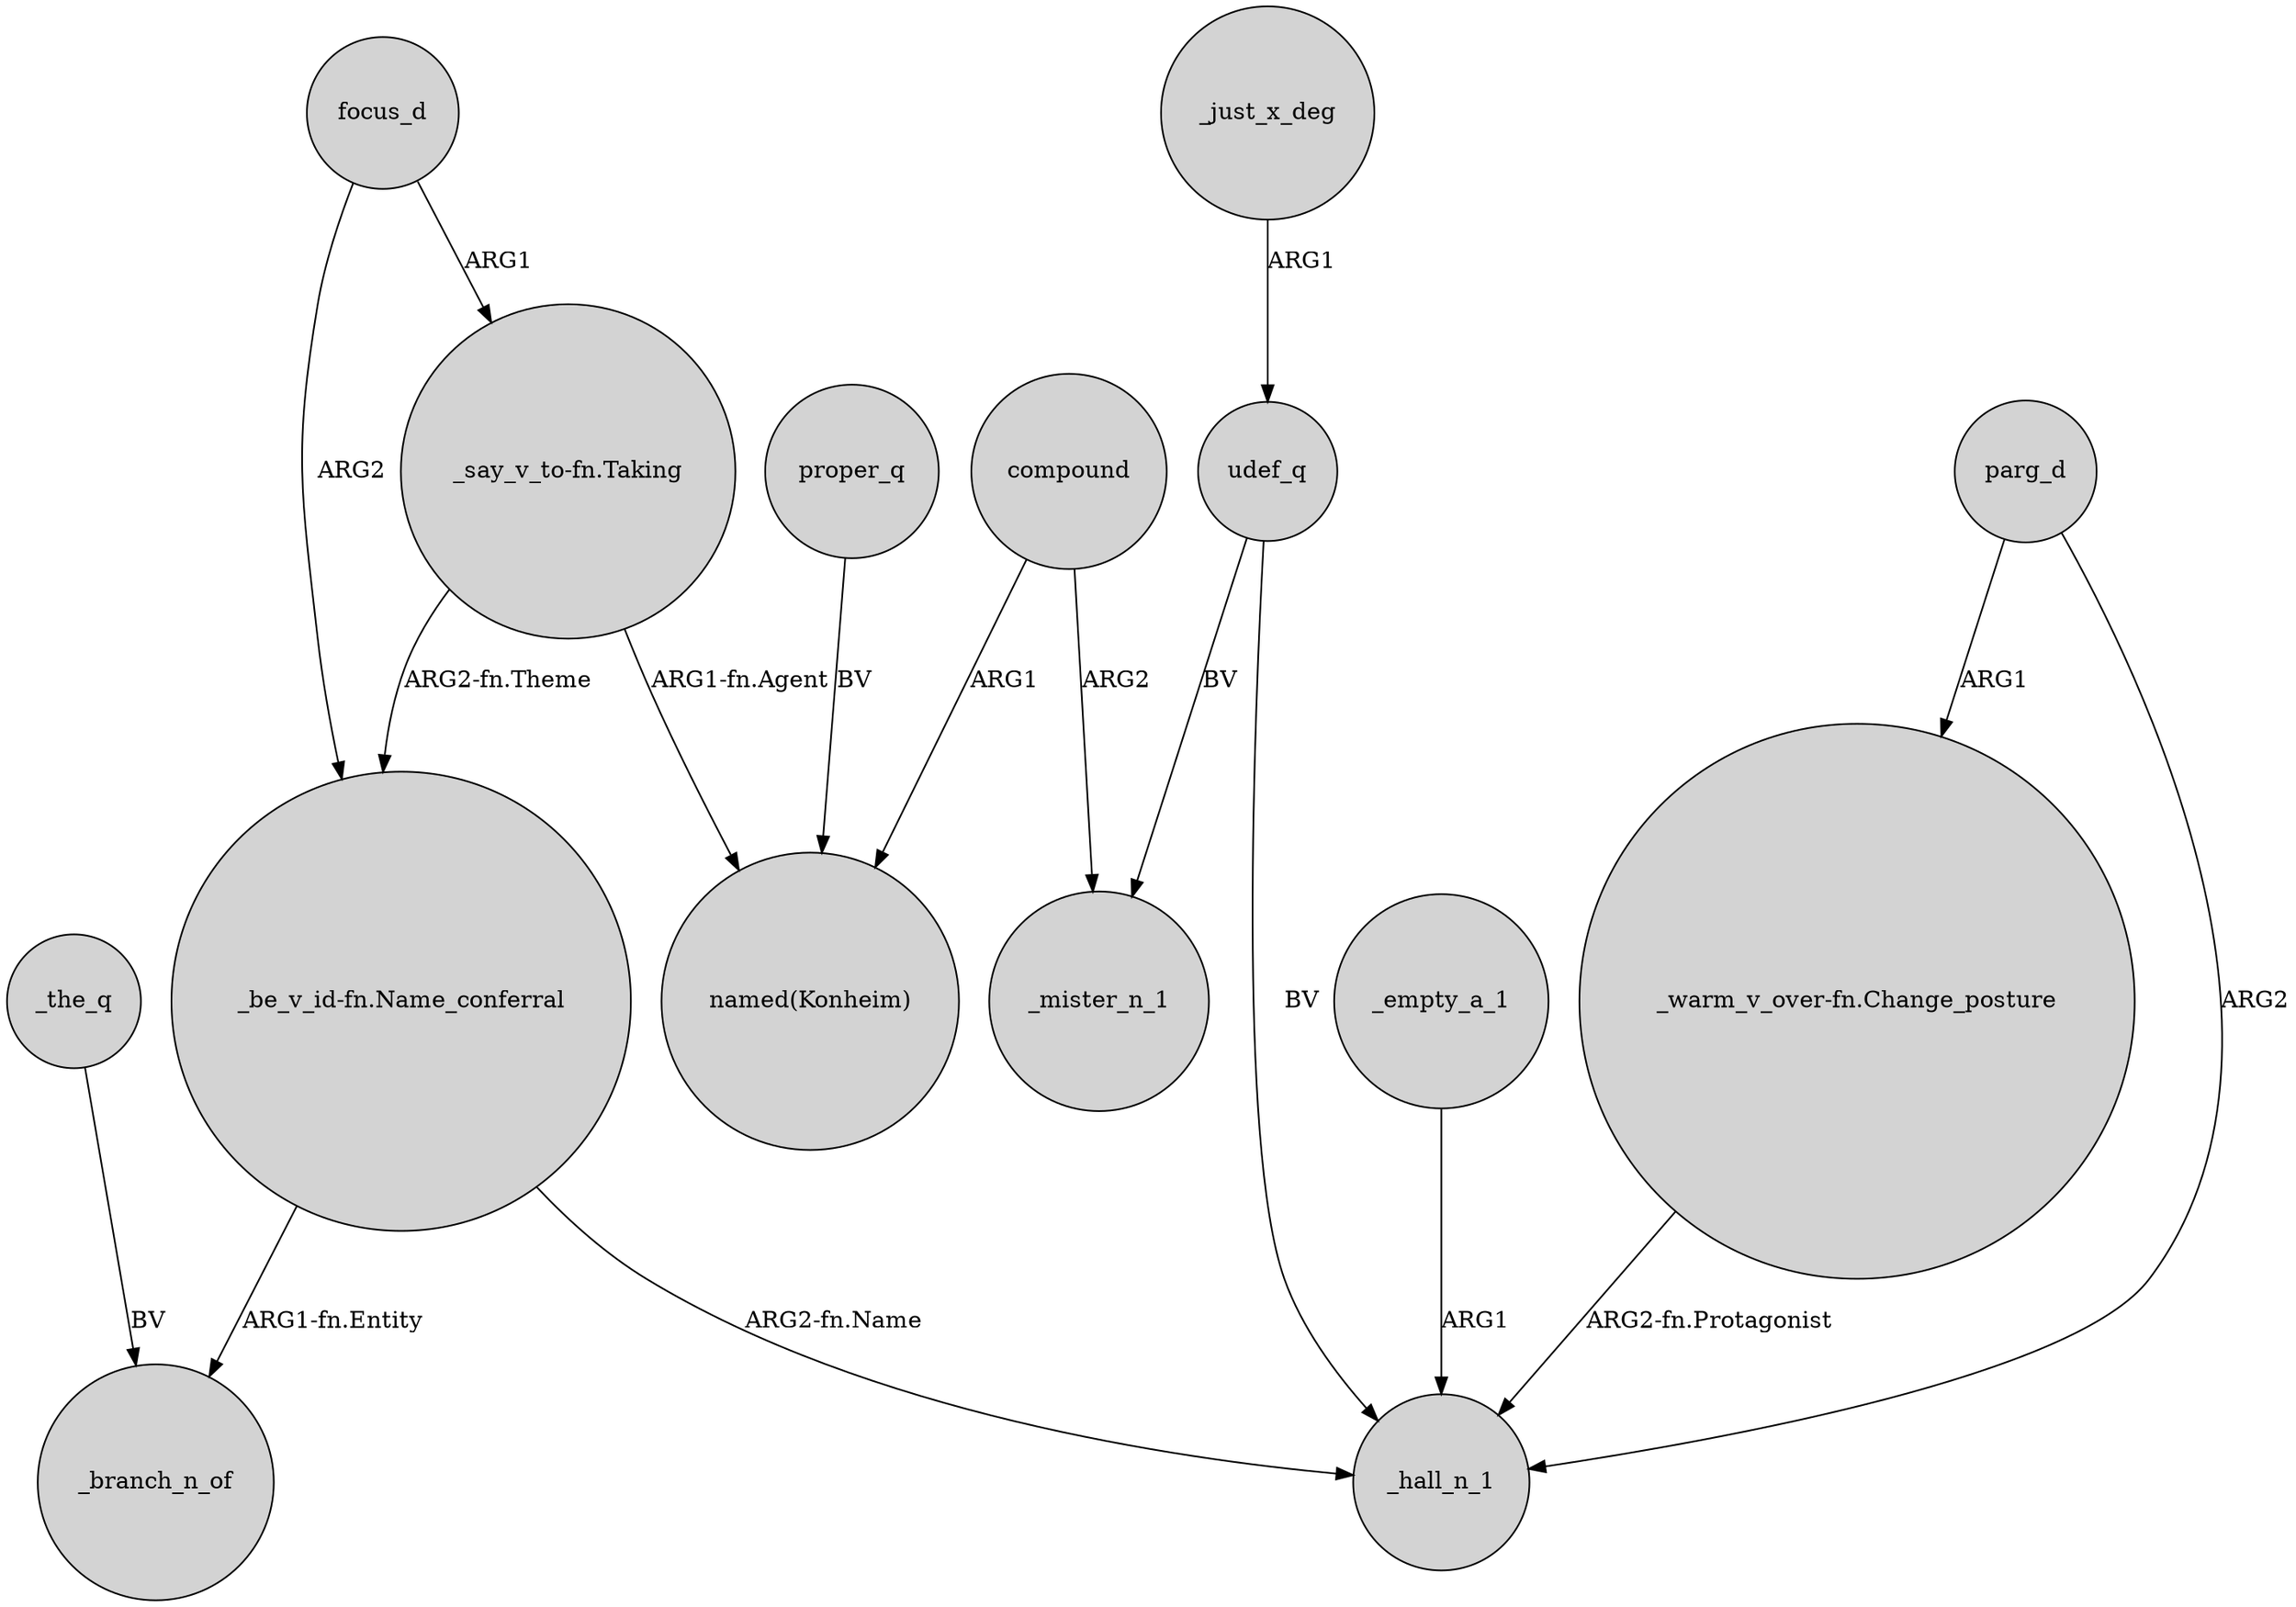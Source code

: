 digraph {
	node [shape=circle style=filled]
	parg_d -> "_warm_v_over-fn.Change_posture" [label=ARG1]
	udef_q -> _hall_n_1 [label=BV]
	"_warm_v_over-fn.Change_posture" -> _hall_n_1 [label="ARG2-fn.Protagonist"]
	_the_q -> _branch_n_of [label=BV]
	proper_q -> "named(Konheim)" [label=BV]
	compound -> _mister_n_1 [label=ARG2]
	"_say_v_to-fn.Taking" -> "_be_v_id-fn.Name_conferral" [label="ARG2-fn.Theme"]
	udef_q -> _mister_n_1 [label=BV]
	"_say_v_to-fn.Taking" -> "named(Konheim)" [label="ARG1-fn.Agent"]
	"_be_v_id-fn.Name_conferral" -> _hall_n_1 [label="ARG2-fn.Name"]
	focus_d -> "_say_v_to-fn.Taking" [label=ARG1]
	parg_d -> _hall_n_1 [label=ARG2]
	_empty_a_1 -> _hall_n_1 [label=ARG1]
	focus_d -> "_be_v_id-fn.Name_conferral" [label=ARG2]
	compound -> "named(Konheim)" [label=ARG1]
	"_be_v_id-fn.Name_conferral" -> _branch_n_of [label="ARG1-fn.Entity"]
	_just_x_deg -> udef_q [label=ARG1]
}
